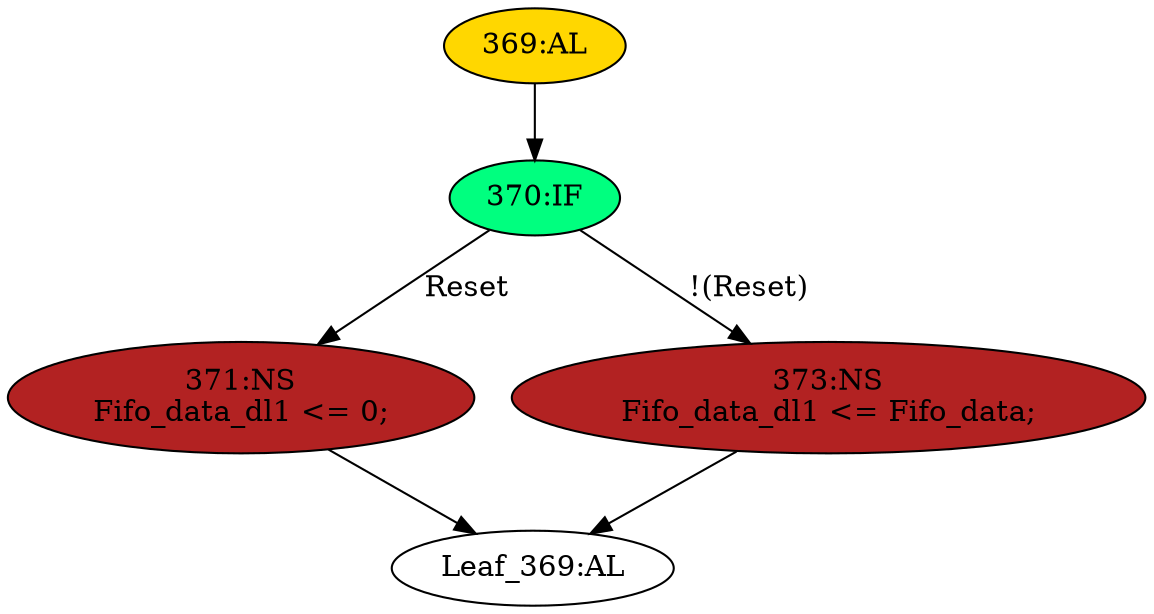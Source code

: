 strict digraph "" {
	node [label="\N"];
	"371:NS"	 [ast="<pyverilog.vparser.ast.NonblockingSubstitution object at 0x7fbd1c2d1bd0>",
		fillcolor=firebrick,
		label="371:NS
Fifo_data_dl1 <= 0;",
		statements="[<pyverilog.vparser.ast.NonblockingSubstitution object at 0x7fbd1c2d1bd0>]",
		style=filled,
		typ=NonblockingSubstitution];
	"Leaf_369:AL"	 [def_var="['Fifo_data_dl1']",
		label="Leaf_369:AL"];
	"371:NS" -> "Leaf_369:AL"	 [cond="[]",
		lineno=None];
	"373:NS"	 [ast="<pyverilog.vparser.ast.NonblockingSubstitution object at 0x7fbd1c2d1d50>",
		fillcolor=firebrick,
		label="373:NS
Fifo_data_dl1 <= Fifo_data;",
		statements="[<pyverilog.vparser.ast.NonblockingSubstitution object at 0x7fbd1c2d1d50>]",
		style=filled,
		typ=NonblockingSubstitution];
	"373:NS" -> "Leaf_369:AL"	 [cond="[]",
		lineno=None];
	"369:AL"	 [ast="<pyverilog.vparser.ast.Always object at 0x7fbd1c2d1ed0>",
		clk_sens=True,
		fillcolor=gold,
		label="369:AL",
		sens="['Clk_MAC', 'Reset']",
		statements="[]",
		style=filled,
		typ=Always,
		use_var="['Reset', 'Fifo_data']"];
	"370:IF"	 [ast="<pyverilog.vparser.ast.IfStatement object at 0x7fbd1c2d1fd0>",
		fillcolor=springgreen,
		label="370:IF",
		statements="[]",
		style=filled,
		typ=IfStatement];
	"369:AL" -> "370:IF"	 [cond="[]",
		lineno=None];
	"370:IF" -> "371:NS"	 [cond="['Reset']",
		label=Reset,
		lineno=370];
	"370:IF" -> "373:NS"	 [cond="['Reset']",
		label="!(Reset)",
		lineno=370];
}
